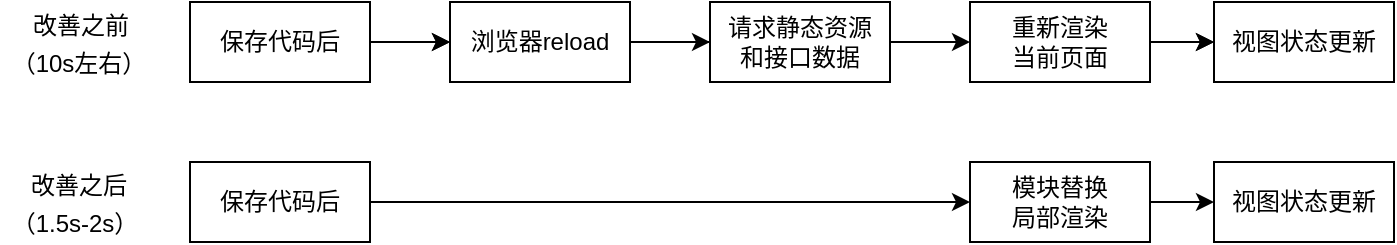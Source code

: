 <mxfile version="15.1.2" type="github">
  <diagram id="wFE0QG_FPsp0jaGvCLVb" name="Page-1">
    <mxGraphModel dx="948" dy="584" grid="0" gridSize="10" guides="1" tooltips="1" connect="1" arrows="1" fold="1" page="1" pageScale="1" pageWidth="850" pageHeight="1100" background="#fff" math="0" shadow="0">
      <root>
        <mxCell id="0" />
        <mxCell id="1" parent="0" />
        <mxCell id="JDZgiOlyeI5DU_xq8-tg-2" value="改善之前" style="text;html=1;resizable=0;autosize=1;align=center;verticalAlign=middle;points=[];fillColor=none;strokeColor=none;rounded=0;" vertex="1" parent="1">
          <mxGeometry x="65" y="122" width="60" height="20" as="geometry" />
        </mxCell>
        <mxCell id="JDZgiOlyeI5DU_xq8-tg-3" value="保存代码后" style="rounded=0;whiteSpace=wrap;html=1;" vertex="1" parent="1">
          <mxGeometry x="150" y="120" width="90" height="40" as="geometry" />
        </mxCell>
        <mxCell id="JDZgiOlyeI5DU_xq8-tg-5" value="浏览器reload" style="rounded=0;whiteSpace=wrap;html=1;" vertex="1" parent="1">
          <mxGeometry x="280" y="120" width="90" height="40" as="geometry" />
        </mxCell>
        <mxCell id="JDZgiOlyeI5DU_xq8-tg-6" value="" style="endArrow=classic;html=1;exitX=1;exitY=0.5;exitDx=0;exitDy=0;entryX=0;entryY=0.5;entryDx=0;entryDy=0;" edge="1" parent="1" source="JDZgiOlyeI5DU_xq8-tg-3" target="JDZgiOlyeI5DU_xq8-tg-5">
          <mxGeometry width="50" height="50" relative="1" as="geometry">
            <mxPoint x="250" y="165" as="sourcePoint" />
            <mxPoint x="300" y="115" as="targetPoint" />
          </mxGeometry>
        </mxCell>
        <mxCell id="JDZgiOlyeI5DU_xq8-tg-15" value="" style="edgeStyle=orthogonalEdgeStyle;rounded=0;orthogonalLoop=1;jettySize=auto;html=1;" edge="1" parent="1" target="JDZgiOlyeI5DU_xq8-tg-12">
          <mxGeometry relative="1" as="geometry">
            <mxPoint x="500" y="140" as="sourcePoint" />
            <Array as="points">
              <mxPoint x="370" y="140" />
              <mxPoint x="370" y="140" />
            </Array>
          </mxGeometry>
        </mxCell>
        <mxCell id="JDZgiOlyeI5DU_xq8-tg-10" value="" style="endArrow=classic;html=1;exitX=1;exitY=0.5;exitDx=0;exitDy=0;" edge="1" parent="1" source="JDZgiOlyeI5DU_xq8-tg-3">
          <mxGeometry width="50" height="50" relative="1" as="geometry">
            <mxPoint x="250" y="165" as="sourcePoint" />
            <mxPoint x="280" y="140" as="targetPoint" />
          </mxGeometry>
        </mxCell>
        <mxCell id="JDZgiOlyeI5DU_xq8-tg-11" value="" style="endArrow=classic;html=1;entryX=0;entryY=0.5;entryDx=0;entryDy=0;" edge="1" parent="1">
          <mxGeometry width="50" height="50" relative="1" as="geometry">
            <mxPoint x="410" y="140" as="sourcePoint" />
            <mxPoint x="410" y="140" as="targetPoint" />
          </mxGeometry>
        </mxCell>
        <mxCell id="JDZgiOlyeI5DU_xq8-tg-12" value="请求静态资源&lt;br&gt;和接口数据" style="rounded=0;whiteSpace=wrap;html=1;" vertex="1" parent="1">
          <mxGeometry x="410" y="120" width="90" height="40" as="geometry" />
        </mxCell>
        <mxCell id="JDZgiOlyeI5DU_xq8-tg-16" value="重新渲染&lt;br&gt;当前页面" style="rounded=0;whiteSpace=wrap;html=1;" vertex="1" parent="1">
          <mxGeometry x="540" y="120" width="90" height="40" as="geometry" />
        </mxCell>
        <mxCell id="JDZgiOlyeI5DU_xq8-tg-18" value="" style="endArrow=classic;html=1;" edge="1" parent="1">
          <mxGeometry width="50" height="50" relative="1" as="geometry">
            <mxPoint x="500" y="140" as="sourcePoint" />
            <mxPoint x="540" y="140" as="targetPoint" />
          </mxGeometry>
        </mxCell>
        <mxCell id="JDZgiOlyeI5DU_xq8-tg-20" value="改善之后" style="text;html=1;resizable=0;autosize=1;align=center;verticalAlign=middle;points=[];fillColor=none;strokeColor=none;rounded=0;" vertex="1" parent="1">
          <mxGeometry x="65" y="203" width="58" height="18" as="geometry" />
        </mxCell>
        <mxCell id="JDZgiOlyeI5DU_xq8-tg-21" value="保存代码后" style="rounded=0;whiteSpace=wrap;html=1;" vertex="1" parent="1">
          <mxGeometry x="150" y="200" width="90" height="40" as="geometry" />
        </mxCell>
        <mxCell id="JDZgiOlyeI5DU_xq8-tg-24" value="" style="endArrow=classic;html=1;exitX=1;exitY=0.5;exitDx=0;exitDy=0;entryX=0;entryY=0.5;entryDx=0;entryDy=0;" edge="1" source="JDZgiOlyeI5DU_xq8-tg-21" target="JDZgiOlyeI5DU_xq8-tg-30" parent="1">
          <mxGeometry width="50" height="50" relative="1" as="geometry">
            <mxPoint x="250" y="245" as="sourcePoint" />
            <mxPoint x="280" y="220" as="targetPoint" />
          </mxGeometry>
        </mxCell>
        <mxCell id="JDZgiOlyeI5DU_xq8-tg-28" value="" style="endArrow=classic;html=1;entryX=0;entryY=0.5;entryDx=0;entryDy=0;" edge="1" parent="1">
          <mxGeometry width="50" height="50" relative="1" as="geometry">
            <mxPoint x="410" y="220" as="sourcePoint" />
            <mxPoint x="410" y="220" as="targetPoint" />
          </mxGeometry>
        </mxCell>
        <mxCell id="JDZgiOlyeI5DU_xq8-tg-30" value="模块替换&lt;br&gt;局部渲染" style="rounded=0;whiteSpace=wrap;html=1;" vertex="1" parent="1">
          <mxGeometry x="540" y="200" width="90" height="40" as="geometry" />
        </mxCell>
        <mxCell id="JDZgiOlyeI5DU_xq8-tg-37" value="视图状态更新" style="rounded=0;whiteSpace=wrap;html=1;" vertex="1" parent="1">
          <mxGeometry x="662" y="120" width="90" height="40" as="geometry" />
        </mxCell>
        <mxCell id="JDZgiOlyeI5DU_xq8-tg-38" value="" style="endArrow=classic;html=1;entryX=0;entryY=0.5;entryDx=0;entryDy=0;" edge="1" parent="1" target="JDZgiOlyeI5DU_xq8-tg-37">
          <mxGeometry width="50" height="50" relative="1" as="geometry">
            <mxPoint x="630" y="140" as="sourcePoint" />
            <mxPoint x="680" y="93" as="targetPoint" />
          </mxGeometry>
        </mxCell>
        <mxCell id="JDZgiOlyeI5DU_xq8-tg-39" value="视图状态更新" style="rounded=0;whiteSpace=wrap;html=1;" vertex="1" parent="1">
          <mxGeometry x="662" y="200" width="90" height="40" as="geometry" />
        </mxCell>
        <mxCell id="JDZgiOlyeI5DU_xq8-tg-40" value="" style="endArrow=classic;html=1;entryX=0;entryY=0.5;entryDx=0;entryDy=0;" edge="1" parent="1" target="JDZgiOlyeI5DU_xq8-tg-37">
          <mxGeometry width="50" height="50" relative="1" as="geometry">
            <mxPoint x="630" y="140" as="sourcePoint" />
            <mxPoint x="662" y="140" as="targetPoint" />
            <Array as="points">
              <mxPoint x="647" y="140" />
            </Array>
          </mxGeometry>
        </mxCell>
        <mxCell id="JDZgiOlyeI5DU_xq8-tg-42" value="" style="endArrow=classic;html=1;entryX=0;entryY=0.5;entryDx=0;entryDy=0;exitX=1;exitY=0.5;exitDx=0;exitDy=0;" edge="1" parent="1" source="JDZgiOlyeI5DU_xq8-tg-30" target="JDZgiOlyeI5DU_xq8-tg-39">
          <mxGeometry width="50" height="50" relative="1" as="geometry">
            <mxPoint x="630" y="223" as="sourcePoint" />
            <mxPoint x="680" y="173" as="targetPoint" />
          </mxGeometry>
        </mxCell>
        <mxCell id="JDZgiOlyeI5DU_xq8-tg-44" value="（10s左右）" style="text;html=1;align=center;verticalAlign=middle;resizable=0;points=[];autosize=1;strokeColor=none;fillColor=none;" vertex="1" parent="1">
          <mxGeometry x="55.5" y="142" width="77" height="18" as="geometry" />
        </mxCell>
        <mxCell id="JDZgiOlyeI5DU_xq8-tg-45" value="（1.5s-2s）" style="text;html=1;align=center;verticalAlign=middle;resizable=0;points=[];autosize=1;strokeColor=none;fillColor=none;" vertex="1" parent="1">
          <mxGeometry x="55" y="222" width="73" height="18" as="geometry" />
        </mxCell>
      </root>
    </mxGraphModel>
  </diagram>
</mxfile>
